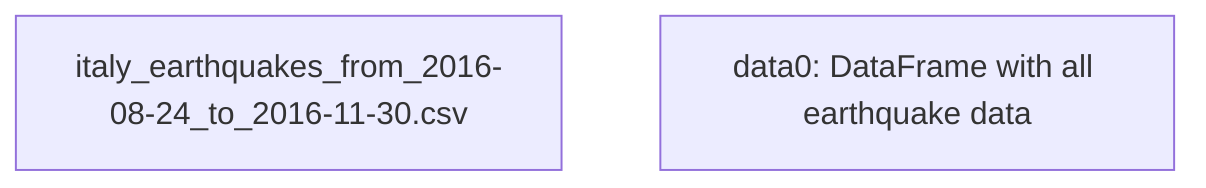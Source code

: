 flowchart TD
    A["italy_earthquakes_from_2016-08-24_to_2016-11-30.csv"]
    B["data0: DataFrame with all earthquake data"]